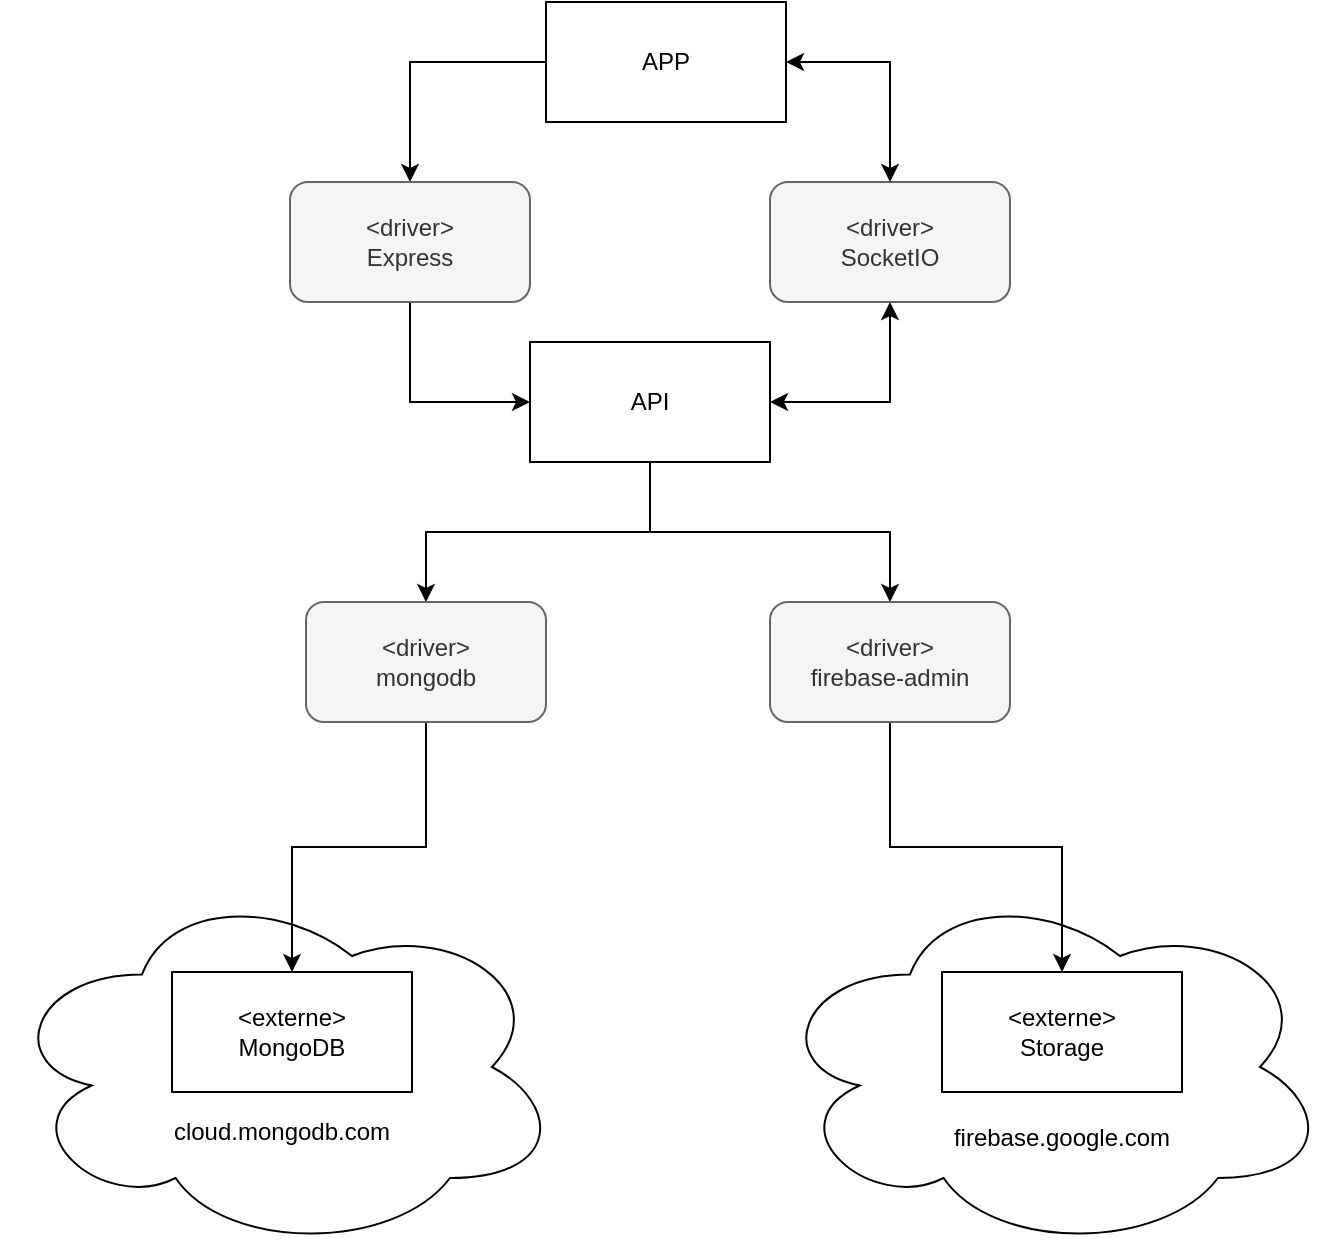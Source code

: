 <mxfile version="13.7.3" type="device"><diagram id="C5RBs43oDa-KdzZeNtuy" name="Page-1"><mxGraphModel dx="1086" dy="816" grid="1" gridSize="10" guides="1" tooltips="1" connect="1" arrows="1" fold="1" page="1" pageScale="1" pageWidth="827" pageHeight="1169" math="0" shadow="0"><root><mxCell id="WIyWlLk6GJQsqaUBKTNV-0"/><mxCell id="WIyWlLk6GJQsqaUBKTNV-1" parent="WIyWlLk6GJQsqaUBKTNV-0"/><mxCell id="vxjFveA3kltIvu52Dh2h-19" value="" style="ellipse;shape=cloud;whiteSpace=wrap;html=1;" vertex="1" parent="WIyWlLk6GJQsqaUBKTNV-1"><mxGeometry x="435" y="600" width="280" height="185" as="geometry"/></mxCell><mxCell id="vxjFveA3kltIvu52Dh2h-20" value="firebase.google.com" style="text;html=1;strokeColor=none;fillColor=none;align=center;verticalAlign=middle;whiteSpace=wrap;rounded=0;" vertex="1" parent="WIyWlLk6GJQsqaUBKTNV-1"><mxGeometry x="511" y="717.5" width="140" height="20" as="geometry"/></mxCell><mxCell id="vxjFveA3kltIvu52Dh2h-16" value="" style="ellipse;shape=cloud;whiteSpace=wrap;html=1;" vertex="1" parent="WIyWlLk6GJQsqaUBKTNV-1"><mxGeometry x="51" y="600" width="280" height="185" as="geometry"/></mxCell><mxCell id="vxjFveA3kltIvu52Dh2h-10" style="edgeStyle=orthogonalEdgeStyle;rounded=0;orthogonalLoop=1;jettySize=auto;html=1;" edge="1" parent="WIyWlLk6GJQsqaUBKTNV-1" source="vxjFveA3kltIvu52Dh2h-0" target="vxjFveA3kltIvu52Dh2h-7"><mxGeometry relative="1" as="geometry"/></mxCell><mxCell id="vxjFveA3kltIvu52Dh2h-0" value="APP" style="rounded=0;whiteSpace=wrap;html=1;" vertex="1" parent="WIyWlLk6GJQsqaUBKTNV-1"><mxGeometry x="323" y="160" width="120" height="60" as="geometry"/></mxCell><mxCell id="vxjFveA3kltIvu52Dh2h-28" style="edgeStyle=orthogonalEdgeStyle;rounded=0;orthogonalLoop=1;jettySize=auto;html=1;entryX=0.5;entryY=0;entryDx=0;entryDy=0;" edge="1" parent="WIyWlLk6GJQsqaUBKTNV-1" source="vxjFveA3kltIvu52Dh2h-1" target="vxjFveA3kltIvu52Dh2h-22"><mxGeometry relative="1" as="geometry"/></mxCell><mxCell id="vxjFveA3kltIvu52Dh2h-29" style="edgeStyle=orthogonalEdgeStyle;rounded=0;orthogonalLoop=1;jettySize=auto;html=1;entryX=0.5;entryY=0;entryDx=0;entryDy=0;" edge="1" parent="WIyWlLk6GJQsqaUBKTNV-1" source="vxjFveA3kltIvu52Dh2h-1" target="vxjFveA3kltIvu52Dh2h-21"><mxGeometry relative="1" as="geometry"/></mxCell><mxCell id="vxjFveA3kltIvu52Dh2h-1" value="API" style="rounded=0;whiteSpace=wrap;html=1;" vertex="1" parent="WIyWlLk6GJQsqaUBKTNV-1"><mxGeometry x="315" y="330" width="120" height="60" as="geometry"/></mxCell><mxCell id="vxjFveA3kltIvu52Dh2h-2" value="&amp;lt;externe&amp;gt;&lt;br&gt;MongoDB" style="rounded=0;whiteSpace=wrap;html=1;" vertex="1" parent="WIyWlLk6GJQsqaUBKTNV-1"><mxGeometry x="136" y="645" width="120" height="60" as="geometry"/></mxCell><mxCell id="vxjFveA3kltIvu52Dh2h-3" value="&amp;lt;externe&amp;gt;&lt;br&gt;Storage" style="rounded=0;whiteSpace=wrap;html=1;" vertex="1" parent="WIyWlLk6GJQsqaUBKTNV-1"><mxGeometry x="521" y="645" width="120" height="60" as="geometry"/></mxCell><mxCell id="vxjFveA3kltIvu52Dh2h-11" style="edgeStyle=orthogonalEdgeStyle;rounded=0;orthogonalLoop=1;jettySize=auto;html=1;entryX=0;entryY=0.5;entryDx=0;entryDy=0;" edge="1" parent="WIyWlLk6GJQsqaUBKTNV-1" source="vxjFveA3kltIvu52Dh2h-7" target="vxjFveA3kltIvu52Dh2h-1"><mxGeometry relative="1" as="geometry"/></mxCell><mxCell id="vxjFveA3kltIvu52Dh2h-7" value="&amp;lt;driver&amp;gt;&lt;br&gt;Express" style="rounded=1;whiteSpace=wrap;html=1;fillColor=#f5f5f5;strokeColor=#666666;fontColor=#333333;" vertex="1" parent="WIyWlLk6GJQsqaUBKTNV-1"><mxGeometry x="195" y="250" width="120" height="60" as="geometry"/></mxCell><mxCell id="vxjFveA3kltIvu52Dh2h-8" value="&amp;lt;driver&amp;gt;&lt;br&gt;SocketIO" style="rounded=1;whiteSpace=wrap;html=1;fillColor=#f5f5f5;strokeColor=#666666;fontColor=#333333;" vertex="1" parent="WIyWlLk6GJQsqaUBKTNV-1"><mxGeometry x="435" y="250" width="120" height="60" as="geometry"/></mxCell><mxCell id="vxjFveA3kltIvu52Dh2h-14" value="" style="endArrow=classic;startArrow=classic;html=1;entryX=1;entryY=0.5;entryDx=0;entryDy=0;exitX=0.5;exitY=0;exitDx=0;exitDy=0;edgeStyle=orthogonalEdgeStyle;rounded=0;" edge="1" parent="WIyWlLk6GJQsqaUBKTNV-1" source="vxjFveA3kltIvu52Dh2h-8" target="vxjFveA3kltIvu52Dh2h-0"><mxGeometry width="50" height="50" relative="1" as="geometry"><mxPoint x="580" y="240" as="sourcePoint"/><mxPoint x="630" y="190" as="targetPoint"/></mxGeometry></mxCell><mxCell id="vxjFveA3kltIvu52Dh2h-15" value="" style="endArrow=classic;startArrow=classic;html=1;entryX=0.5;entryY=1;entryDx=0;entryDy=0;exitX=1;exitY=0.5;exitDx=0;exitDy=0;edgeStyle=orthogonalEdgeStyle;elbow=vertical;rounded=0;" edge="1" parent="WIyWlLk6GJQsqaUBKTNV-1" source="vxjFveA3kltIvu52Dh2h-1" target="vxjFveA3kltIvu52Dh2h-8"><mxGeometry width="50" height="50" relative="1" as="geometry"><mxPoint x="480" y="450" as="sourcePoint"/><mxPoint x="530" y="400" as="targetPoint"/></mxGeometry></mxCell><mxCell id="vxjFveA3kltIvu52Dh2h-17" value="cloud.mongodb.com" style="text;html=1;strokeColor=none;fillColor=none;align=center;verticalAlign=middle;whiteSpace=wrap;rounded=0;" vertex="1" parent="WIyWlLk6GJQsqaUBKTNV-1"><mxGeometry x="121" y="715" width="140" height="20" as="geometry"/></mxCell><mxCell id="vxjFveA3kltIvu52Dh2h-30" style="edgeStyle=orthogonalEdgeStyle;rounded=0;orthogonalLoop=1;jettySize=auto;html=1;entryX=0.5;entryY=0;entryDx=0;entryDy=0;" edge="1" parent="WIyWlLk6GJQsqaUBKTNV-1" source="vxjFveA3kltIvu52Dh2h-21" target="vxjFveA3kltIvu52Dh2h-3"><mxGeometry relative="1" as="geometry"/></mxCell><mxCell id="vxjFveA3kltIvu52Dh2h-21" value="&amp;lt;driver&amp;gt;&lt;br&gt;firebase-admin" style="rounded=1;whiteSpace=wrap;html=1;fillColor=#f5f5f5;strokeColor=#666666;fontColor=#333333;" vertex="1" parent="WIyWlLk6GJQsqaUBKTNV-1"><mxGeometry x="435" y="460" width="120" height="60" as="geometry"/></mxCell><mxCell id="vxjFveA3kltIvu52Dh2h-27" style="edgeStyle=orthogonalEdgeStyle;rounded=0;orthogonalLoop=1;jettySize=auto;html=1;entryX=0.5;entryY=0;entryDx=0;entryDy=0;" edge="1" parent="WIyWlLk6GJQsqaUBKTNV-1" source="vxjFveA3kltIvu52Dh2h-22" target="vxjFveA3kltIvu52Dh2h-2"><mxGeometry relative="1" as="geometry"/></mxCell><mxCell id="vxjFveA3kltIvu52Dh2h-22" value="&amp;lt;driver&amp;gt;&lt;br&gt;mongodb" style="rounded=1;whiteSpace=wrap;html=1;fillColor=#f5f5f5;strokeColor=#666666;fontColor=#333333;" vertex="1" parent="WIyWlLk6GJQsqaUBKTNV-1"><mxGeometry x="203" y="460" width="120" height="60" as="geometry"/></mxCell></root></mxGraphModel></diagram></mxfile>